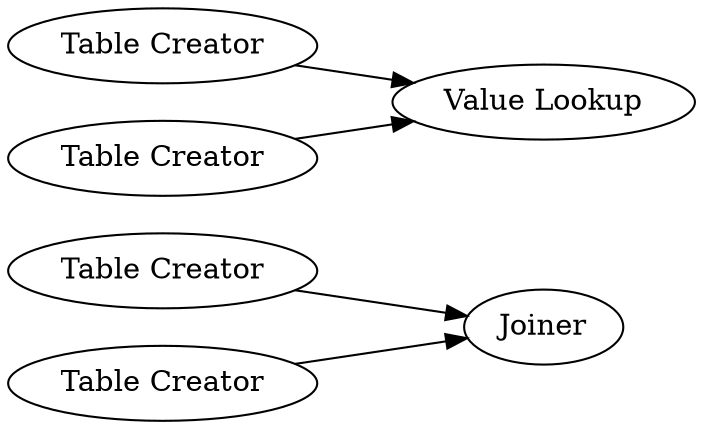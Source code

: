 digraph {
	27 -> 24
	26 -> 4
	1 -> 24
	2 -> 4
	24 [label=Joiner]
	27 [label="Table Creator"]
	1 [label="Table Creator"]
	26 [label="Table Creator"]
	4 [label="Value Lookup"]
	2 [label="Table Creator"]
	rankdir=LR
}
